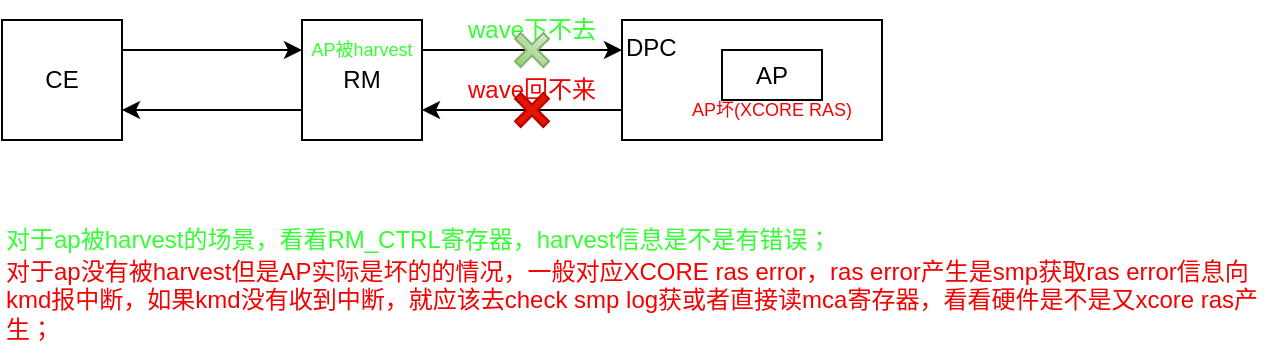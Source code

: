 <mxfile version="28.0.6">
  <diagram name="第 1 页" id="RPtUrXmMMDLgGmPHVudw">
    <mxGraphModel dx="686" dy="382" grid="1" gridSize="10" guides="1" tooltips="1" connect="1" arrows="1" fold="1" page="1" pageScale="1" pageWidth="827" pageHeight="1169" math="0" shadow="0">
      <root>
        <mxCell id="0" />
        <mxCell id="1" parent="0" />
        <mxCell id="OhCqSORloQAqBiOBMFWs-10" style="edgeStyle=orthogonalEdgeStyle;rounded=0;orthogonalLoop=1;jettySize=auto;html=1;exitX=1;exitY=0.25;exitDx=0;exitDy=0;entryX=0;entryY=0.25;entryDx=0;entryDy=0;" edge="1" parent="1" source="OhCqSORloQAqBiOBMFWs-1" target="OhCqSORloQAqBiOBMFWs-2">
          <mxGeometry relative="1" as="geometry" />
        </mxCell>
        <mxCell id="OhCqSORloQAqBiOBMFWs-1" value="CE" style="rounded=0;whiteSpace=wrap;html=1;" vertex="1" parent="1">
          <mxGeometry x="210" y="460" width="60" height="60" as="geometry" />
        </mxCell>
        <mxCell id="OhCqSORloQAqBiOBMFWs-9" style="edgeStyle=orthogonalEdgeStyle;rounded=0;orthogonalLoop=1;jettySize=auto;html=1;exitX=0;exitY=0.75;exitDx=0;exitDy=0;entryX=1;entryY=0.75;entryDx=0;entryDy=0;" edge="1" parent="1" source="OhCqSORloQAqBiOBMFWs-2" target="OhCqSORloQAqBiOBMFWs-1">
          <mxGeometry relative="1" as="geometry" />
        </mxCell>
        <mxCell id="OhCqSORloQAqBiOBMFWs-12" style="edgeStyle=orthogonalEdgeStyle;rounded=0;orthogonalLoop=1;jettySize=auto;html=1;exitX=1;exitY=0.25;exitDx=0;exitDy=0;entryX=0;entryY=0.25;entryDx=0;entryDy=0;" edge="1" parent="1" source="OhCqSORloQAqBiOBMFWs-2" target="OhCqSORloQAqBiOBMFWs-4">
          <mxGeometry relative="1" as="geometry" />
        </mxCell>
        <mxCell id="OhCqSORloQAqBiOBMFWs-2" value="RM" style="rounded=0;whiteSpace=wrap;html=1;" vertex="1" parent="1">
          <mxGeometry x="360" y="460" width="60" height="60" as="geometry" />
        </mxCell>
        <mxCell id="OhCqSORloQAqBiOBMFWs-11" style="edgeStyle=orthogonalEdgeStyle;rounded=0;orthogonalLoop=1;jettySize=auto;html=1;exitX=0;exitY=0.75;exitDx=0;exitDy=0;entryX=1;entryY=0.75;entryDx=0;entryDy=0;" edge="1" parent="1" source="OhCqSORloQAqBiOBMFWs-4" target="OhCqSORloQAqBiOBMFWs-2">
          <mxGeometry relative="1" as="geometry" />
        </mxCell>
        <mxCell id="OhCqSORloQAqBiOBMFWs-4" value="DPC" style="rounded=0;whiteSpace=wrap;html=1;align=left;verticalAlign=top;" vertex="1" parent="1">
          <mxGeometry x="520" y="460" width="130" height="60" as="geometry" />
        </mxCell>
        <mxCell id="OhCqSORloQAqBiOBMFWs-5" value="AP" style="rounded=0;whiteSpace=wrap;html=1;" vertex="1" parent="1">
          <mxGeometry x="570" y="475" width="50" height="25" as="geometry" />
        </mxCell>
        <mxCell id="OhCqSORloQAqBiOBMFWs-7" value="AP坏(XCORE RAS)" style="text;html=1;align=center;verticalAlign=middle;whiteSpace=wrap;rounded=0;fontSize=9;fillColor=none;fontColor=#F20202;" vertex="1" parent="1">
          <mxGeometry x="530" y="490" width="130" height="30" as="geometry" />
        </mxCell>
        <mxCell id="OhCqSORloQAqBiOBMFWs-8" value="wave回不来" style="text;html=1;align=center;verticalAlign=middle;whiteSpace=wrap;rounded=0;fontColor=#F20202;" vertex="1" parent="1">
          <mxGeometry x="440" y="480" width="70" height="30" as="geometry" />
        </mxCell>
        <mxCell id="OhCqSORloQAqBiOBMFWs-13" value="wave下不去" style="text;html=1;align=center;verticalAlign=middle;whiteSpace=wrap;rounded=0;fontColor=#33FF33;" vertex="1" parent="1">
          <mxGeometry x="440" y="450" width="70" height="30" as="geometry" />
        </mxCell>
        <mxCell id="OhCqSORloQAqBiOBMFWs-14" value="AP被harvest" style="text;html=1;align=center;verticalAlign=middle;whiteSpace=wrap;rounded=0;fontSize=9;fillColor=none;fontColor=#33FF33;" vertex="1" parent="1">
          <mxGeometry x="325" y="460" width="130" height="30" as="geometry" />
        </mxCell>
        <mxCell id="OhCqSORloQAqBiOBMFWs-15" value="对于ap被harvest的场景，看看RM_CTRL寄存器，harvest信息是不是有错误；" style="text;html=1;align=left;verticalAlign=middle;whiteSpace=wrap;rounded=0;fontColor=#33FF33;" vertex="1" parent="1">
          <mxGeometry x="210" y="555" width="440" height="30" as="geometry" />
        </mxCell>
        <mxCell id="OhCqSORloQAqBiOBMFWs-16" value="对于ap没有被harvest但是AP实际是坏的的情况，一般对应XCORE ras error，ras error产生是smp获取ras error信息向kmd报中断，如果kmd没有收到中断，就应该去check smp log获或者直接读mca寄存器，看看硬件是不是又xcore ras产生；" style="text;html=1;align=left;verticalAlign=middle;whiteSpace=wrap;rounded=0;fontColor=#F20202;" vertex="1" parent="1">
          <mxGeometry x="210" y="585" width="640" height="30" as="geometry" />
        </mxCell>
        <mxCell id="OhCqSORloQAqBiOBMFWs-17" value="" style="shape=cross;whiteSpace=wrap;html=1;rotation=45;fillColor=#d5e8d4;strokeColor=#82b366;gradientColor=#97d077;" vertex="1" parent="1">
          <mxGeometry x="465" y="465" width="20" height="20" as="geometry" />
        </mxCell>
        <mxCell id="OhCqSORloQAqBiOBMFWs-18" value="" style="shape=cross;whiteSpace=wrap;html=1;rotation=45;fillColor=#e51400;strokeColor=#B20000;fontColor=#ffffff;" vertex="1" parent="1">
          <mxGeometry x="465" y="495" width="20" height="20" as="geometry" />
        </mxCell>
      </root>
    </mxGraphModel>
  </diagram>
</mxfile>
